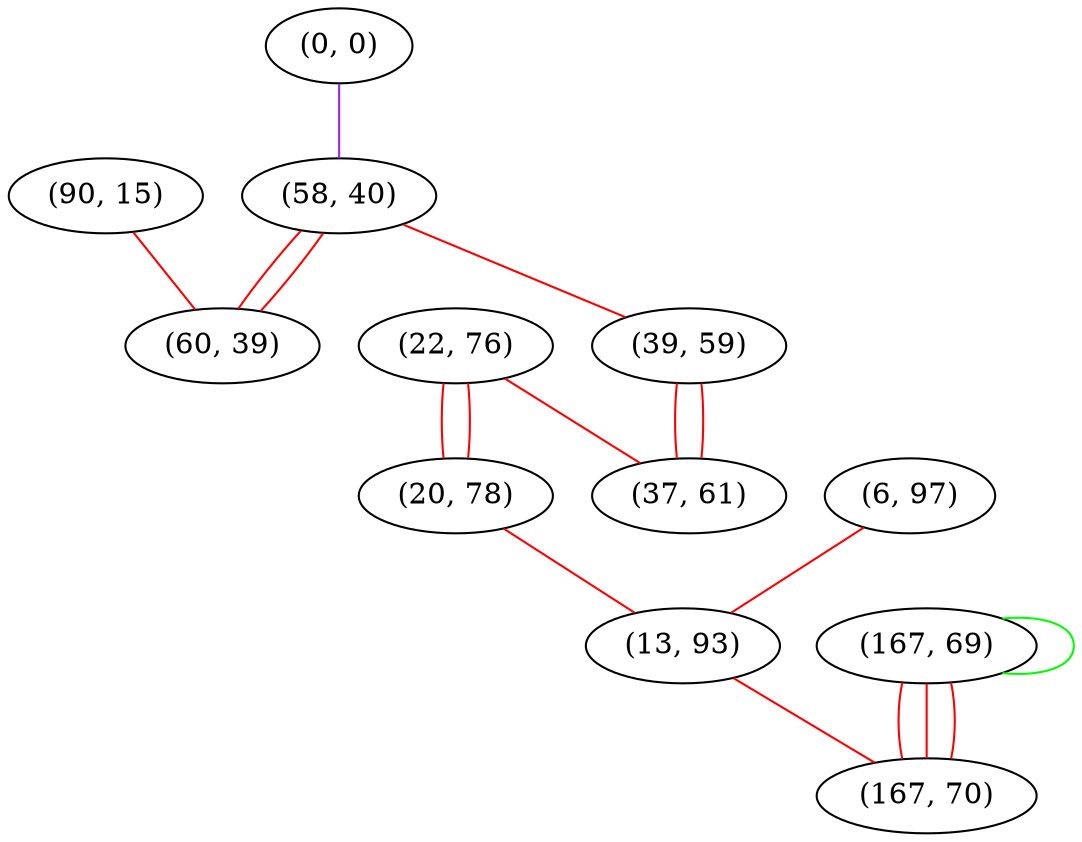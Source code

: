 graph "" {
"(90, 15)";
"(0, 0)";
"(22, 76)";
"(6, 97)";
"(20, 78)";
"(58, 40)";
"(167, 69)";
"(13, 93)";
"(39, 59)";
"(60, 39)";
"(37, 61)";
"(167, 70)";
"(90, 15)" -- "(60, 39)"  [color=red, key=0, weight=1];
"(0, 0)" -- "(58, 40)"  [color=purple, key=0, weight=4];
"(22, 76)" -- "(20, 78)"  [color=red, key=0, weight=1];
"(22, 76)" -- "(20, 78)"  [color=red, key=1, weight=1];
"(22, 76)" -- "(37, 61)"  [color=red, key=0, weight=1];
"(6, 97)" -- "(13, 93)"  [color=red, key=0, weight=1];
"(20, 78)" -- "(13, 93)"  [color=red, key=0, weight=1];
"(58, 40)" -- "(39, 59)"  [color=red, key=0, weight=1];
"(58, 40)" -- "(60, 39)"  [color=red, key=0, weight=1];
"(58, 40)" -- "(60, 39)"  [color=red, key=1, weight=1];
"(167, 69)" -- "(167, 70)"  [color=red, key=0, weight=1];
"(167, 69)" -- "(167, 70)"  [color=red, key=1, weight=1];
"(167, 69)" -- "(167, 70)"  [color=red, key=2, weight=1];
"(167, 69)" -- "(167, 69)"  [color=green, key=0, weight=2];
"(13, 93)" -- "(167, 70)"  [color=red, key=0, weight=1];
"(39, 59)" -- "(37, 61)"  [color=red, key=0, weight=1];
"(39, 59)" -- "(37, 61)"  [color=red, key=1, weight=1];
}

